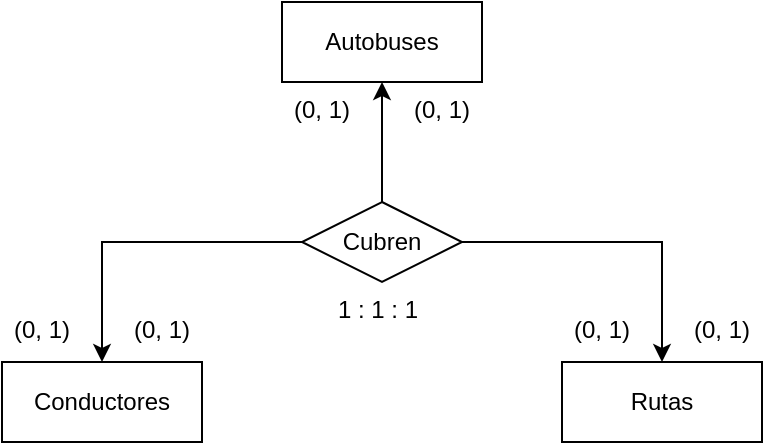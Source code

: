 <mxfile version="22.0.2" type="github">
  <diagram name="Página-1" id="cBMbp7RKuxa4Xyv8VRhA">
    <mxGraphModel dx="565" dy="321" grid="1" gridSize="10" guides="1" tooltips="1" connect="1" arrows="1" fold="1" page="1" pageScale="1" pageWidth="827" pageHeight="1169" math="0" shadow="0">
      <root>
        <mxCell id="0" />
        <mxCell id="1" parent="0" />
        <mxCell id="6JU6NFlDsucHVqvG-3u0-2" value="Conductores" style="whiteSpace=wrap;html=1;align=center;" vertex="1" parent="1">
          <mxGeometry x="200" y="460" width="100" height="40" as="geometry" />
        </mxCell>
        <mxCell id="6JU6NFlDsucHVqvG-3u0-3" value="Autobuses" style="whiteSpace=wrap;html=1;align=center;" vertex="1" parent="1">
          <mxGeometry x="340" y="280" width="100" height="40" as="geometry" />
        </mxCell>
        <mxCell id="6JU6NFlDsucHVqvG-3u0-4" value="Rutas" style="whiteSpace=wrap;html=1;align=center;" vertex="1" parent="1">
          <mxGeometry x="480" y="460" width="100" height="40" as="geometry" />
        </mxCell>
        <mxCell id="6JU6NFlDsucHVqvG-3u0-18" style="edgeStyle=orthogonalEdgeStyle;rounded=0;orthogonalLoop=1;jettySize=auto;html=1;entryX=0.5;entryY=1;entryDx=0;entryDy=0;" edge="1" parent="1" source="6JU6NFlDsucHVqvG-3u0-13" target="6JU6NFlDsucHVqvG-3u0-3">
          <mxGeometry relative="1" as="geometry" />
        </mxCell>
        <mxCell id="6JU6NFlDsucHVqvG-3u0-19" style="edgeStyle=orthogonalEdgeStyle;rounded=0;orthogonalLoop=1;jettySize=auto;html=1;entryX=0.5;entryY=0;entryDx=0;entryDy=0;" edge="1" parent="1" source="6JU6NFlDsucHVqvG-3u0-13" target="6JU6NFlDsucHVqvG-3u0-4">
          <mxGeometry relative="1" as="geometry" />
        </mxCell>
        <mxCell id="6JU6NFlDsucHVqvG-3u0-20" style="edgeStyle=orthogonalEdgeStyle;rounded=0;orthogonalLoop=1;jettySize=auto;html=1;entryX=0.5;entryY=0;entryDx=0;entryDy=0;" edge="1" parent="1" source="6JU6NFlDsucHVqvG-3u0-13" target="6JU6NFlDsucHVqvG-3u0-2">
          <mxGeometry relative="1" as="geometry" />
        </mxCell>
        <mxCell id="6JU6NFlDsucHVqvG-3u0-13" value="Cubren" style="shape=rhombus;perimeter=rhombusPerimeter;whiteSpace=wrap;html=1;align=center;" vertex="1" parent="1">
          <mxGeometry x="350" y="380" width="80" height="40" as="geometry" />
        </mxCell>
        <mxCell id="6JU6NFlDsucHVqvG-3u0-21" value="(0, 1)" style="text;strokeColor=none;fillColor=none;spacingLeft=4;spacingRight=4;overflow=hidden;rotatable=0;points=[[0,0.5],[1,0.5]];portConstraint=eastwest;fontSize=12;whiteSpace=wrap;html=1;" vertex="1" parent="1">
          <mxGeometry x="540" y="430" width="40" height="30" as="geometry" />
        </mxCell>
        <mxCell id="6JU6NFlDsucHVqvG-3u0-22" value="(0, 1)" style="text;strokeColor=none;fillColor=none;spacingLeft=4;spacingRight=4;overflow=hidden;rotatable=0;points=[[0,0.5],[1,0.5]];portConstraint=eastwest;fontSize=12;whiteSpace=wrap;html=1;" vertex="1" parent="1">
          <mxGeometry x="200" y="430" width="40" height="30" as="geometry" />
        </mxCell>
        <mxCell id="6JU6NFlDsucHVqvG-3u0-23" value="(0, 1)" style="text;strokeColor=none;fillColor=none;spacingLeft=4;spacingRight=4;overflow=hidden;rotatable=0;points=[[0,0.5],[1,0.5]];portConstraint=eastwest;fontSize=12;whiteSpace=wrap;html=1;" vertex="1" parent="1">
          <mxGeometry x="400" y="320" width="40" height="30" as="geometry" />
        </mxCell>
        <mxCell id="6JU6NFlDsucHVqvG-3u0-24" value="(0, 1)" style="text;strokeColor=none;fillColor=none;spacingLeft=4;spacingRight=4;overflow=hidden;rotatable=0;points=[[0,0.5],[1,0.5]];portConstraint=eastwest;fontSize=12;whiteSpace=wrap;html=1;" vertex="1" parent="1">
          <mxGeometry x="340" y="320" width="40" height="30" as="geometry" />
        </mxCell>
        <mxCell id="6JU6NFlDsucHVqvG-3u0-25" value="(0, 1)" style="text;strokeColor=none;fillColor=none;spacingLeft=4;spacingRight=4;overflow=hidden;rotatable=0;points=[[0,0.5],[1,0.5]];portConstraint=eastwest;fontSize=12;whiteSpace=wrap;html=1;" vertex="1" parent="1">
          <mxGeometry x="260" y="430" width="40" height="30" as="geometry" />
        </mxCell>
        <mxCell id="6JU6NFlDsucHVqvG-3u0-26" value="(0, 1)" style="text;strokeColor=none;fillColor=none;spacingLeft=4;spacingRight=4;overflow=hidden;rotatable=0;points=[[0,0.5],[1,0.5]];portConstraint=eastwest;fontSize=12;whiteSpace=wrap;html=1;" vertex="1" parent="1">
          <mxGeometry x="480" y="430" width="40" height="30" as="geometry" />
        </mxCell>
        <mxCell id="6JU6NFlDsucHVqvG-3u0-27" value="1 : 1 : 1" style="text;strokeColor=none;fillColor=none;spacingLeft=4;spacingRight=4;overflow=hidden;rotatable=0;points=[[0,0.5],[1,0.5]];portConstraint=eastwest;fontSize=12;whiteSpace=wrap;html=1;" vertex="1" parent="1">
          <mxGeometry x="361.5" y="420" width="57" height="30" as="geometry" />
        </mxCell>
      </root>
    </mxGraphModel>
  </diagram>
</mxfile>
